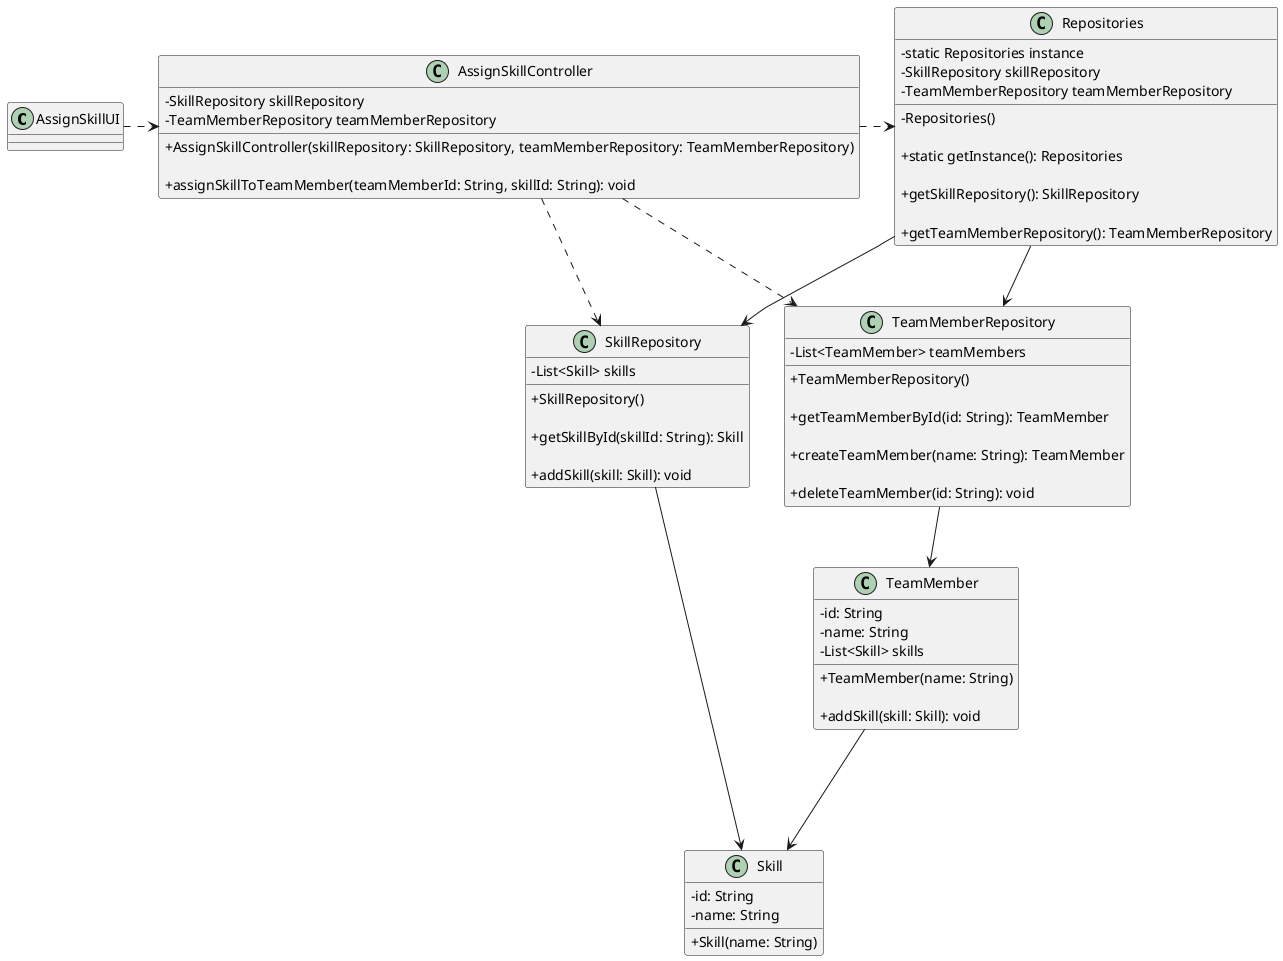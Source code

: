 @startuml
'skinparam monochrome true
skinparam packageStyle rectangle
skinparam shadowing false
skinparam linetype polyline
'skinparam linetype orto

skinparam classAttributeIconSize 0

'left to right direction

class AssignSkillUI {
}

class AssignSkillController {
    - SkillRepository skillRepository
    - TeamMemberRepository teamMemberRepository

    'Construtor para inicializar o controlador com o SkillRepository e TeamMemberRepository'
    + AssignSkillController(skillRepository: SkillRepository, teamMemberRepository: TeamMemberRepository)

    'Método para atribuir skills a um membro da equipe'
    + assignSkillToTeamMember(teamMemberId: String, skillId: String): void
}

class Repositories {
    - static Repositories instance
    - SkillRepository skillRepository
    - TeamMemberRepository teamMemberRepository

    'Construtor privado para implementar o padrão Singleton'
    - Repositories()

    'Método para obter a instância Singleton de Repositories'
    + static getInstance(): Repositories

    'Método para obter o repositório das skills'
    + getSkillRepository(): SkillRepository

    'Método para obter o repositório dos membros da equipe'
    + getTeamMemberRepository(): TeamMemberRepository
}

class SkillRepository {
    - List<Skill> skills

    'Construtor para inicializar o repositório de skills'
    + SkillRepository()

    'Retorna uma skill com base no seu ID'
    + getSkillById(skillId: String): Skill

    'Adiciona uma nova skill ao repositório'
    + addSkill(skill: Skill): void
}

class TeamMemberRepository {
    - List<TeamMember> teamMembers

    'Construtor para inicializar o repositório de membros da equipe'
    + TeamMemberRepository()

    'Retorna um membro da equipe com base no seu ID'
    + getTeamMemberById(id: String): TeamMember

    'Cria um novo membro da equipe e o adiciona ao repositório'
    + createTeamMember(name: String): TeamMember

    'Remove um membro da equipe do repositório'
    + deleteTeamMember(id: String): void
}

class TeamMember {
    - id: String
    - name: String
    - List<Skill> skills

    'Construtor para criar um novo membro da equipe'
    + TeamMember(name: String)

    'Método para adicionar uma skill a um membro da equipe'
    + addSkill(skill: Skill): void
}

class Skill {
    - id: String
    - name: String

    'Construtor para criar uma nova skill'
    + Skill(name: String)
}

AssignSkillUI .> AssignSkillController
AssignSkillController .> Repositories
AssignSkillController .> SkillRepository
AssignSkillController .> TeamMemberRepository
Repositories --> SkillRepository
Repositories --> TeamMemberRepository
SkillRepository --> Skill
TeamMemberRepository --> TeamMember
TeamMember ---> Skill



@enduml